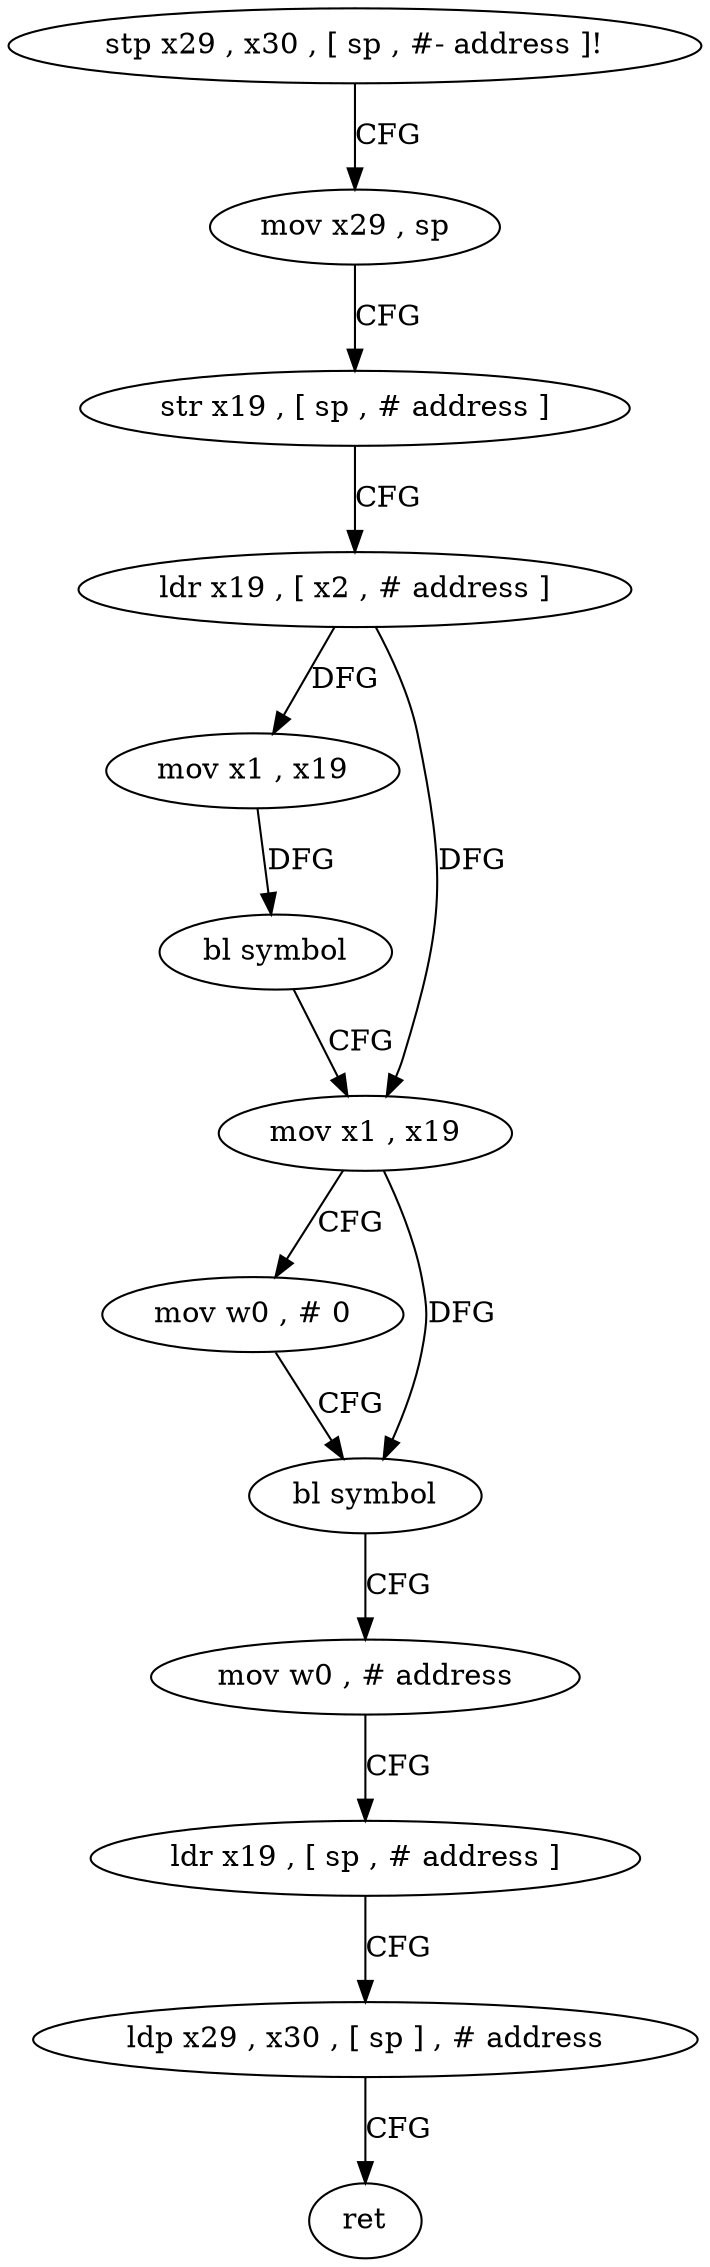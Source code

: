digraph "func" {
"4214856" [label = "stp x29 , x30 , [ sp , #- address ]!" ]
"4214860" [label = "mov x29 , sp" ]
"4214864" [label = "str x19 , [ sp , # address ]" ]
"4214868" [label = "ldr x19 , [ x2 , # address ]" ]
"4214872" [label = "mov x1 , x19" ]
"4214876" [label = "bl symbol" ]
"4214880" [label = "mov x1 , x19" ]
"4214884" [label = "mov w0 , # 0" ]
"4214888" [label = "bl symbol" ]
"4214892" [label = "mov w0 , # address" ]
"4214896" [label = "ldr x19 , [ sp , # address ]" ]
"4214900" [label = "ldp x29 , x30 , [ sp ] , # address" ]
"4214904" [label = "ret" ]
"4214856" -> "4214860" [ label = "CFG" ]
"4214860" -> "4214864" [ label = "CFG" ]
"4214864" -> "4214868" [ label = "CFG" ]
"4214868" -> "4214872" [ label = "DFG" ]
"4214868" -> "4214880" [ label = "DFG" ]
"4214872" -> "4214876" [ label = "DFG" ]
"4214876" -> "4214880" [ label = "CFG" ]
"4214880" -> "4214884" [ label = "CFG" ]
"4214880" -> "4214888" [ label = "DFG" ]
"4214884" -> "4214888" [ label = "CFG" ]
"4214888" -> "4214892" [ label = "CFG" ]
"4214892" -> "4214896" [ label = "CFG" ]
"4214896" -> "4214900" [ label = "CFG" ]
"4214900" -> "4214904" [ label = "CFG" ]
}
